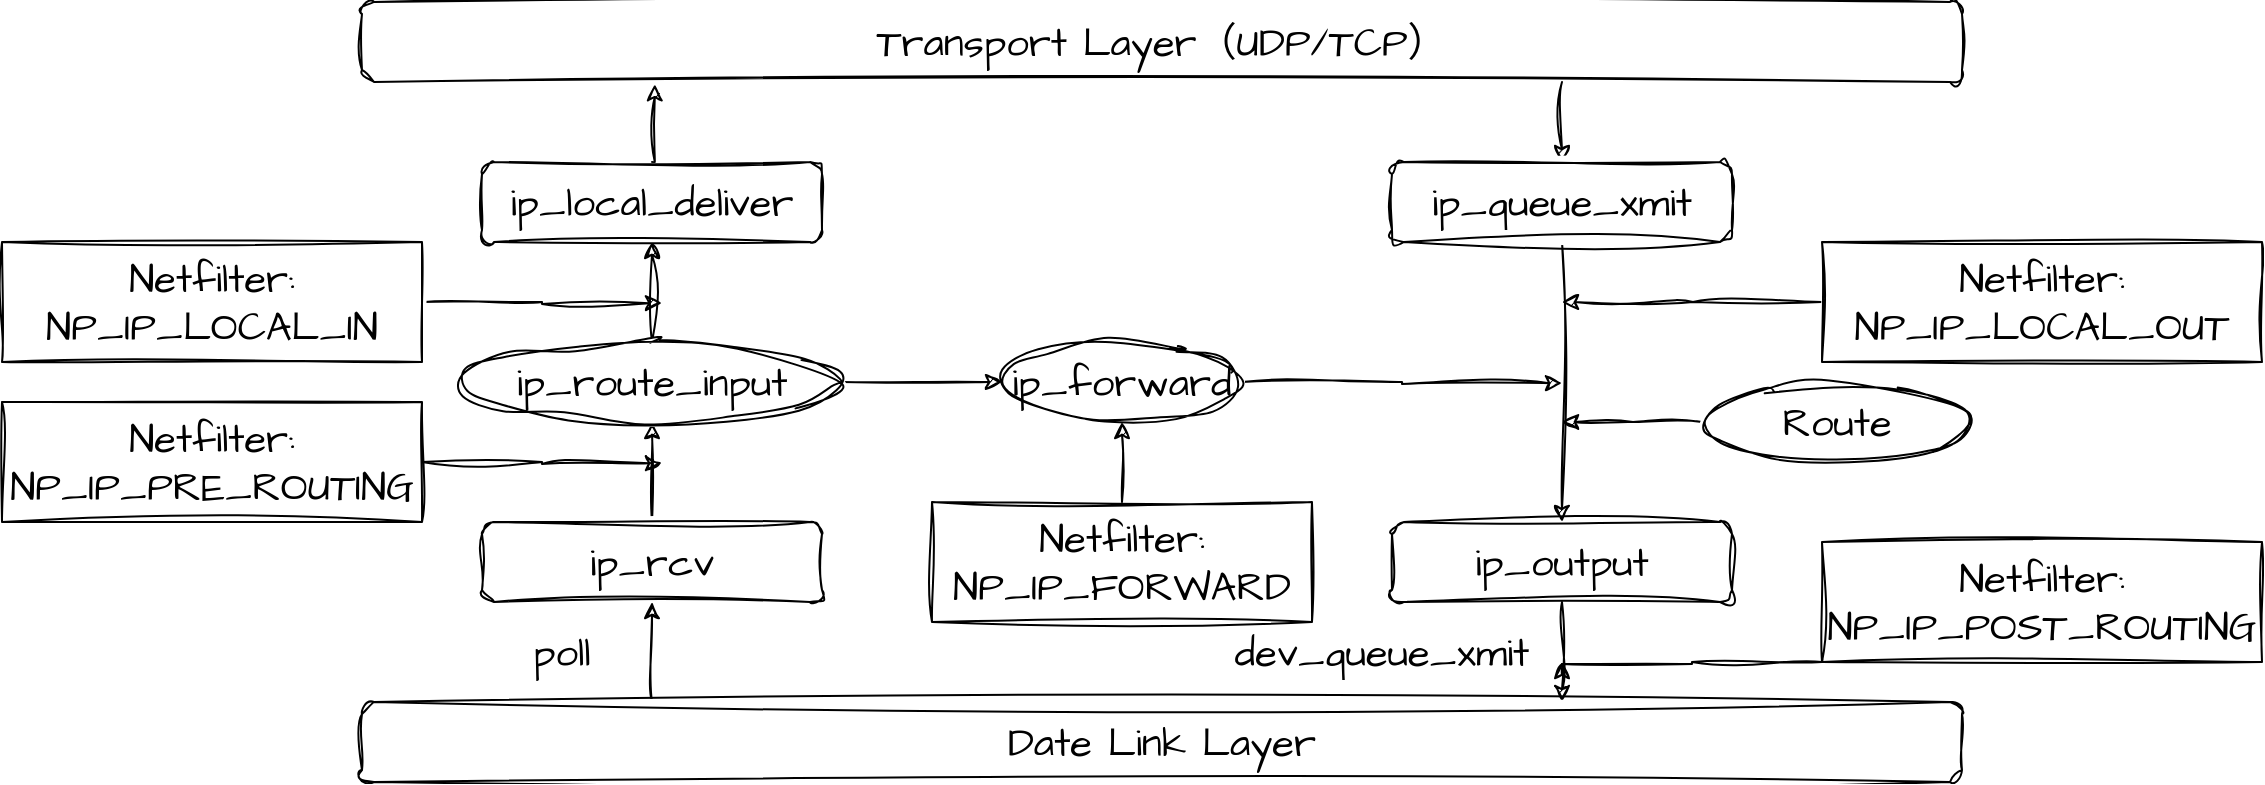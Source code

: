 <mxfile version="22.0.8" type="github">
  <diagram name="第 1 页" id="QYUbUu2t7QBmTJFViEh7">
    <mxGraphModel dx="2162" dy="873" grid="1" gridSize="10" guides="1" tooltips="1" connect="1" arrows="1" fold="1" page="1" pageScale="1" pageWidth="827" pageHeight="1169" math="0" shadow="0">
      <root>
        <mxCell id="0" />
        <mxCell id="1" parent="0" />
        <mxCell id="rdA23jTKkPkpP5CmbgJy-15" style="edgeStyle=orthogonalEdgeStyle;rounded=0;sketch=1;hachureGap=4;jiggle=2;curveFitting=1;orthogonalLoop=1;jettySize=auto;html=1;exitX=0.75;exitY=1;exitDx=0;exitDy=0;entryX=0.5;entryY=0;entryDx=0;entryDy=0;fontFamily=Architects Daughter;fontSource=https%3A%2F%2Ffonts.googleapis.com%2Fcss%3Ffamily%3DArchitects%2BDaughter;fontSize=16;" edge="1" parent="1" source="rdA23jTKkPkpP5CmbgJy-2" target="rdA23jTKkPkpP5CmbgJy-8">
          <mxGeometry relative="1" as="geometry" />
        </mxCell>
        <mxCell id="rdA23jTKkPkpP5CmbgJy-2" value="Transport Layer（UDP/TCP）" style="rounded=1;whiteSpace=wrap;html=1;sketch=1;hachureGap=4;jiggle=2;curveFitting=1;fontFamily=Architects Daughter;fontSource=https%3A%2F%2Ffonts.googleapis.com%2Fcss%3Ffamily%3DArchitects%2BDaughter;fontSize=20;" vertex="1" parent="1">
          <mxGeometry x="10" y="140" width="800" height="40" as="geometry" />
        </mxCell>
        <mxCell id="rdA23jTKkPkpP5CmbgJy-13" style="edgeStyle=orthogonalEdgeStyle;rounded=0;sketch=1;hachureGap=4;jiggle=2;curveFitting=1;orthogonalLoop=1;jettySize=auto;html=1;exitX=0.5;exitY=0;exitDx=0;exitDy=0;entryX=0.183;entryY=1.028;entryDx=0;entryDy=0;fontFamily=Architects Daughter;fontSource=https%3A%2F%2Ffonts.googleapis.com%2Fcss%3Ffamily%3DArchitects%2BDaughter;fontSize=16;entryPerimeter=0;" edge="1" parent="1" source="rdA23jTKkPkpP5CmbgJy-3" target="rdA23jTKkPkpP5CmbgJy-2">
          <mxGeometry relative="1" as="geometry" />
        </mxCell>
        <mxCell id="rdA23jTKkPkpP5CmbgJy-3" value="ip_local_deliver" style="rounded=1;whiteSpace=wrap;html=1;sketch=1;hachureGap=4;jiggle=2;curveFitting=1;fontFamily=Architects Daughter;fontSource=https%3A%2F%2Ffonts.googleapis.com%2Fcss%3Ffamily%3DArchitects%2BDaughter;fontSize=20;" vertex="1" parent="1">
          <mxGeometry x="70" y="220" width="170" height="40" as="geometry" />
        </mxCell>
        <mxCell id="rdA23jTKkPkpP5CmbgJy-11" style="edgeStyle=orthogonalEdgeStyle;rounded=0;sketch=1;hachureGap=4;jiggle=2;curveFitting=1;orthogonalLoop=1;jettySize=auto;html=1;exitX=0.5;exitY=0;exitDx=0;exitDy=0;entryX=0.5;entryY=1;entryDx=0;entryDy=0;fontFamily=Architects Daughter;fontSource=https%3A%2F%2Ffonts.googleapis.com%2Fcss%3Ffamily%3DArchitects%2BDaughter;fontSize=16;" edge="1" parent="1" source="rdA23jTKkPkpP5CmbgJy-4" target="rdA23jTKkPkpP5CmbgJy-5">
          <mxGeometry relative="1" as="geometry" />
        </mxCell>
        <mxCell id="rdA23jTKkPkpP5CmbgJy-4" value="ip_rcv" style="rounded=1;whiteSpace=wrap;html=1;sketch=1;hachureGap=4;jiggle=2;curveFitting=1;fontFamily=Architects Daughter;fontSource=https%3A%2F%2Ffonts.googleapis.com%2Fcss%3Ffamily%3DArchitects%2BDaughter;fontSize=20;" vertex="1" parent="1">
          <mxGeometry x="70" y="400" width="170" height="40" as="geometry" />
        </mxCell>
        <mxCell id="rdA23jTKkPkpP5CmbgJy-12" style="edgeStyle=orthogonalEdgeStyle;rounded=0;sketch=1;hachureGap=4;jiggle=2;curveFitting=1;orthogonalLoop=1;jettySize=auto;html=1;exitX=0.5;exitY=0;exitDx=0;exitDy=0;fontFamily=Architects Daughter;fontSource=https%3A%2F%2Ffonts.googleapis.com%2Fcss%3Ffamily%3DArchitects%2BDaughter;fontSize=16;" edge="1" parent="1" source="rdA23jTKkPkpP5CmbgJy-5" target="rdA23jTKkPkpP5CmbgJy-3">
          <mxGeometry relative="1" as="geometry" />
        </mxCell>
        <mxCell id="rdA23jTKkPkpP5CmbgJy-14" style="edgeStyle=orthogonalEdgeStyle;rounded=0;sketch=1;hachureGap=4;jiggle=2;curveFitting=1;orthogonalLoop=1;jettySize=auto;html=1;exitX=1;exitY=0.5;exitDx=0;exitDy=0;entryX=0;entryY=0.5;entryDx=0;entryDy=0;fontFamily=Architects Daughter;fontSource=https%3A%2F%2Ffonts.googleapis.com%2Fcss%3Ffamily%3DArchitects%2BDaughter;fontSize=16;" edge="1" parent="1" source="rdA23jTKkPkpP5CmbgJy-5" target="rdA23jTKkPkpP5CmbgJy-6">
          <mxGeometry relative="1" as="geometry" />
        </mxCell>
        <mxCell id="rdA23jTKkPkpP5CmbgJy-5" value="ip_route_input" style="ellipse;whiteSpace=wrap;html=1;sketch=1;hachureGap=4;jiggle=2;curveFitting=1;fontFamily=Architects Daughter;fontSource=https%3A%2F%2Ffonts.googleapis.com%2Fcss%3Ffamily%3DArchitects%2BDaughter;fontSize=20;" vertex="1" parent="1">
          <mxGeometry x="60" y="310" width="190" height="40" as="geometry" />
        </mxCell>
        <mxCell id="rdA23jTKkPkpP5CmbgJy-38" style="edgeStyle=orthogonalEdgeStyle;rounded=0;sketch=1;hachureGap=4;jiggle=2;curveFitting=1;orthogonalLoop=1;jettySize=auto;html=1;exitX=1;exitY=0.5;exitDx=0;exitDy=0;fontFamily=Architects Daughter;fontSource=https%3A%2F%2Ffonts.googleapis.com%2Fcss%3Ffamily%3DArchitects%2BDaughter;fontSize=16;" edge="1" parent="1" source="rdA23jTKkPkpP5CmbgJy-6">
          <mxGeometry relative="1" as="geometry">
            <mxPoint x="610" y="330.529" as="targetPoint" />
          </mxGeometry>
        </mxCell>
        <mxCell id="rdA23jTKkPkpP5CmbgJy-6" value="ip_forward" style="ellipse;whiteSpace=wrap;html=1;sketch=1;hachureGap=4;jiggle=2;curveFitting=1;fontFamily=Architects Daughter;fontSource=https%3A%2F%2Ffonts.googleapis.com%2Fcss%3Ffamily%3DArchitects%2BDaughter;fontSize=20;" vertex="1" parent="1">
          <mxGeometry x="330" y="310" width="120" height="40" as="geometry" />
        </mxCell>
        <mxCell id="rdA23jTKkPkpP5CmbgJy-22" style="edgeStyle=orthogonalEdgeStyle;rounded=0;sketch=1;hachureGap=4;jiggle=2;curveFitting=1;orthogonalLoop=1;jettySize=auto;html=1;exitX=0.5;exitY=1;exitDx=0;exitDy=0;entryX=0.75;entryY=0;entryDx=0;entryDy=0;fontFamily=Architects Daughter;fontSource=https%3A%2F%2Ffonts.googleapis.com%2Fcss%3Ffamily%3DArchitects%2BDaughter;fontSize=16;" edge="1" parent="1" source="rdA23jTKkPkpP5CmbgJy-7" target="rdA23jTKkPkpP5CmbgJy-9">
          <mxGeometry relative="1" as="geometry" />
        </mxCell>
        <mxCell id="rdA23jTKkPkpP5CmbgJy-7" value="ip_output" style="rounded=1;whiteSpace=wrap;html=1;sketch=1;hachureGap=4;jiggle=2;curveFitting=1;fontFamily=Architects Daughter;fontSource=https%3A%2F%2Ffonts.googleapis.com%2Fcss%3Ffamily%3DArchitects%2BDaughter;fontSize=20;" vertex="1" parent="1">
          <mxGeometry x="525" y="400" width="170" height="40" as="geometry" />
        </mxCell>
        <mxCell id="rdA23jTKkPkpP5CmbgJy-37" style="edgeStyle=orthogonalEdgeStyle;rounded=0;sketch=1;hachureGap=4;jiggle=2;curveFitting=1;orthogonalLoop=1;jettySize=auto;html=1;exitX=0.5;exitY=1;exitDx=0;exitDy=0;entryX=0.5;entryY=0;entryDx=0;entryDy=0;fontFamily=Architects Daughter;fontSource=https%3A%2F%2Ffonts.googleapis.com%2Fcss%3Ffamily%3DArchitects%2BDaughter;fontSize=16;" edge="1" parent="1" source="rdA23jTKkPkpP5CmbgJy-8" target="rdA23jTKkPkpP5CmbgJy-7">
          <mxGeometry relative="1" as="geometry" />
        </mxCell>
        <mxCell id="rdA23jTKkPkpP5CmbgJy-8" value="ip_queue_xmit" style="rounded=1;whiteSpace=wrap;html=1;sketch=1;hachureGap=4;jiggle=2;curveFitting=1;fontFamily=Architects Daughter;fontSource=https%3A%2F%2Ffonts.googleapis.com%2Fcss%3Ffamily%3DArchitects%2BDaughter;fontSize=20;" vertex="1" parent="1">
          <mxGeometry x="525" y="220" width="170" height="40" as="geometry" />
        </mxCell>
        <mxCell id="rdA23jTKkPkpP5CmbgJy-10" style="edgeStyle=orthogonalEdgeStyle;rounded=0;sketch=1;hachureGap=4;jiggle=2;curveFitting=1;orthogonalLoop=1;jettySize=auto;html=1;exitX=0.178;exitY=-0.025;exitDx=0;exitDy=0;fontFamily=Architects Daughter;fontSource=https%3A%2F%2Ffonts.googleapis.com%2Fcss%3Ffamily%3DArchitects%2BDaughter;fontSize=16;exitPerimeter=0;" edge="1" parent="1" source="rdA23jTKkPkpP5CmbgJy-9" target="rdA23jTKkPkpP5CmbgJy-4">
          <mxGeometry relative="1" as="geometry">
            <Array as="points">
              <mxPoint x="152" y="490" />
              <mxPoint x="155" y="490" />
            </Array>
          </mxGeometry>
        </mxCell>
        <mxCell id="rdA23jTKkPkpP5CmbgJy-9" value="Date Link Layer" style="rounded=1;whiteSpace=wrap;html=1;sketch=1;hachureGap=4;jiggle=2;curveFitting=1;fontFamily=Architects Daughter;fontSource=https%3A%2F%2Ffonts.googleapis.com%2Fcss%3Ffamily%3DArchitects%2BDaughter;fontSize=20;" vertex="1" parent="1">
          <mxGeometry x="10" y="490" width="800" height="40" as="geometry" />
        </mxCell>
        <mxCell id="rdA23jTKkPkpP5CmbgJy-25" style="edgeStyle=orthogonalEdgeStyle;rounded=0;sketch=1;hachureGap=4;jiggle=2;curveFitting=1;orthogonalLoop=1;jettySize=auto;html=1;exitX=1;exitY=0.5;exitDx=0;exitDy=0;fontFamily=Architects Daughter;fontSource=https%3A%2F%2Ffonts.googleapis.com%2Fcss%3Ffamily%3DArchitects%2BDaughter;fontSize=16;" edge="1" parent="1" source="rdA23jTKkPkpP5CmbgJy-18">
          <mxGeometry relative="1" as="geometry">
            <mxPoint x="160" y="290.529" as="targetPoint" />
          </mxGeometry>
        </mxCell>
        <mxCell id="rdA23jTKkPkpP5CmbgJy-18" value="Netfilter:&lt;br&gt;NP_IP_LOCAL_IN" style="rounded=0;whiteSpace=wrap;html=1;sketch=1;hachureGap=4;jiggle=2;curveFitting=1;fontFamily=Architects Daughter;fontSource=https%3A%2F%2Ffonts.googleapis.com%2Fcss%3Ffamily%3DArchitects%2BDaughter;fontSize=20;" vertex="1" parent="1">
          <mxGeometry x="-170" y="260" width="210" height="60" as="geometry" />
        </mxCell>
        <mxCell id="rdA23jTKkPkpP5CmbgJy-26" style="edgeStyle=orthogonalEdgeStyle;rounded=0;sketch=1;hachureGap=4;jiggle=2;curveFitting=1;orthogonalLoop=1;jettySize=auto;html=1;exitX=1;exitY=0.5;exitDx=0;exitDy=0;fontFamily=Architects Daughter;fontSource=https%3A%2F%2Ffonts.googleapis.com%2Fcss%3Ffamily%3DArchitects%2BDaughter;fontSize=16;" edge="1" parent="1" source="rdA23jTKkPkpP5CmbgJy-19">
          <mxGeometry relative="1" as="geometry">
            <mxPoint x="160" y="370.529" as="targetPoint" />
          </mxGeometry>
        </mxCell>
        <mxCell id="rdA23jTKkPkpP5CmbgJy-19" value="Netfilter:&lt;br&gt;NP_IP_PRE_ROUTING" style="rounded=0;whiteSpace=wrap;html=1;sketch=1;hachureGap=4;jiggle=2;curveFitting=1;fontFamily=Architects Daughter;fontSource=https%3A%2F%2Ffonts.googleapis.com%2Fcss%3Ffamily%3DArchitects%2BDaughter;fontSize=20;fontStyle=0" vertex="1" parent="1">
          <mxGeometry x="-170" y="340" width="210" height="60" as="geometry" />
        </mxCell>
        <mxCell id="rdA23jTKkPkpP5CmbgJy-24" style="edgeStyle=orthogonalEdgeStyle;rounded=0;sketch=1;hachureGap=4;jiggle=2;curveFitting=1;orthogonalLoop=1;jettySize=auto;html=1;exitX=0.5;exitY=0;exitDx=0;exitDy=0;fontFamily=Architects Daughter;fontSource=https%3A%2F%2Ffonts.googleapis.com%2Fcss%3Ffamily%3DArchitects%2BDaughter;fontSize=16;" edge="1" parent="1" source="rdA23jTKkPkpP5CmbgJy-20" target="rdA23jTKkPkpP5CmbgJy-6">
          <mxGeometry relative="1" as="geometry" />
        </mxCell>
        <mxCell id="rdA23jTKkPkpP5CmbgJy-20" value="Netfilter:&lt;br&gt;NP_IP_FORWARD" style="rounded=0;whiteSpace=wrap;html=1;sketch=1;hachureGap=4;jiggle=2;curveFitting=1;fontFamily=Architects Daughter;fontSource=https%3A%2F%2Ffonts.googleapis.com%2Fcss%3Ffamily%3DArchitects%2BDaughter;fontSize=20;" vertex="1" parent="1">
          <mxGeometry x="295" y="390" width="190" height="60" as="geometry" />
        </mxCell>
        <mxCell id="rdA23jTKkPkpP5CmbgJy-23" value="poll" style="text;html=1;strokeColor=none;fillColor=none;align=center;verticalAlign=middle;whiteSpace=wrap;rounded=0;fontSize=20;fontFamily=Architects Daughter;" vertex="1" parent="1">
          <mxGeometry x="80" y="450" width="60" height="30" as="geometry" />
        </mxCell>
        <mxCell id="rdA23jTKkPkpP5CmbgJy-28" style="edgeStyle=orthogonalEdgeStyle;rounded=0;sketch=1;hachureGap=4;jiggle=2;curveFitting=1;orthogonalLoop=1;jettySize=auto;html=1;fontFamily=Architects Daughter;fontSource=https%3A%2F%2Ffonts.googleapis.com%2Fcss%3Ffamily%3DArchitects%2BDaughter;fontSize=16;" edge="1" parent="1" source="rdA23jTKkPkpP5CmbgJy-27">
          <mxGeometry relative="1" as="geometry">
            <mxPoint x="610" y="290" as="targetPoint" />
          </mxGeometry>
        </mxCell>
        <mxCell id="rdA23jTKkPkpP5CmbgJy-27" value="Netfilter:&lt;br&gt;NP_IP_LOCAL_OUT" style="rounded=0;whiteSpace=wrap;html=1;sketch=1;hachureGap=4;jiggle=2;curveFitting=1;fontFamily=Architects Daughter;fontSource=https%3A%2F%2Ffonts.googleapis.com%2Fcss%3Ffamily%3DArchitects%2BDaughter;fontSize=20;" vertex="1" parent="1">
          <mxGeometry x="740" y="260" width="220" height="60" as="geometry" />
        </mxCell>
        <mxCell id="rdA23jTKkPkpP5CmbgJy-31" style="edgeStyle=orthogonalEdgeStyle;rounded=0;sketch=1;hachureGap=4;jiggle=2;curveFitting=1;orthogonalLoop=1;jettySize=auto;html=1;exitX=0;exitY=0.5;exitDx=0;exitDy=0;fontFamily=Architects Daughter;fontSource=https%3A%2F%2Ffonts.googleapis.com%2Fcss%3Ffamily%3DArchitects%2BDaughter;fontSize=16;" edge="1" parent="1" source="rdA23jTKkPkpP5CmbgJy-29">
          <mxGeometry relative="1" as="geometry">
            <mxPoint x="610" y="470" as="targetPoint" />
            <Array as="points">
              <mxPoint x="740" y="470" />
              <mxPoint x="675" y="470" />
              <mxPoint x="610" y="471" />
            </Array>
          </mxGeometry>
        </mxCell>
        <mxCell id="rdA23jTKkPkpP5CmbgJy-29" value="Netfilter:&lt;br&gt;NP_IP_POST_ROUTING" style="rounded=0;whiteSpace=wrap;html=1;sketch=1;hachureGap=4;jiggle=2;curveFitting=1;fontFamily=Architects Daughter;fontSource=https%3A%2F%2Ffonts.googleapis.com%2Fcss%3Ffamily%3DArchitects%2BDaughter;fontSize=20;" vertex="1" parent="1">
          <mxGeometry x="740" y="410" width="220" height="60" as="geometry" />
        </mxCell>
        <mxCell id="rdA23jTKkPkpP5CmbgJy-30" value="dev_queue_xmit" style="text;html=1;strokeColor=none;fillColor=none;align=center;verticalAlign=middle;whiteSpace=wrap;rounded=0;fontSize=20;fontFamily=Architects Daughter;" vertex="1" parent="1">
          <mxGeometry x="490" y="450" width="60" height="30" as="geometry" />
        </mxCell>
        <mxCell id="rdA23jTKkPkpP5CmbgJy-39" style="edgeStyle=orthogonalEdgeStyle;rounded=0;sketch=1;hachureGap=4;jiggle=2;curveFitting=1;orthogonalLoop=1;jettySize=auto;html=1;fontFamily=Architects Daughter;fontSource=https%3A%2F%2Ffonts.googleapis.com%2Fcss%3Ffamily%3DArchitects%2BDaughter;fontSize=16;" edge="1" parent="1" source="rdA23jTKkPkpP5CmbgJy-33">
          <mxGeometry relative="1" as="geometry">
            <mxPoint x="610" y="350" as="targetPoint" />
          </mxGeometry>
        </mxCell>
        <mxCell id="rdA23jTKkPkpP5CmbgJy-33" value="Route" style="ellipse;whiteSpace=wrap;html=1;sketch=1;hachureGap=4;jiggle=2;curveFitting=1;fontFamily=Architects Daughter;fontSource=https%3A%2F%2Ffonts.googleapis.com%2Fcss%3Ffamily%3DArchitects%2BDaughter;fontSize=20;" vertex="1" parent="1">
          <mxGeometry x="680" y="330" width="135" height="40" as="geometry" />
        </mxCell>
      </root>
    </mxGraphModel>
  </diagram>
</mxfile>
